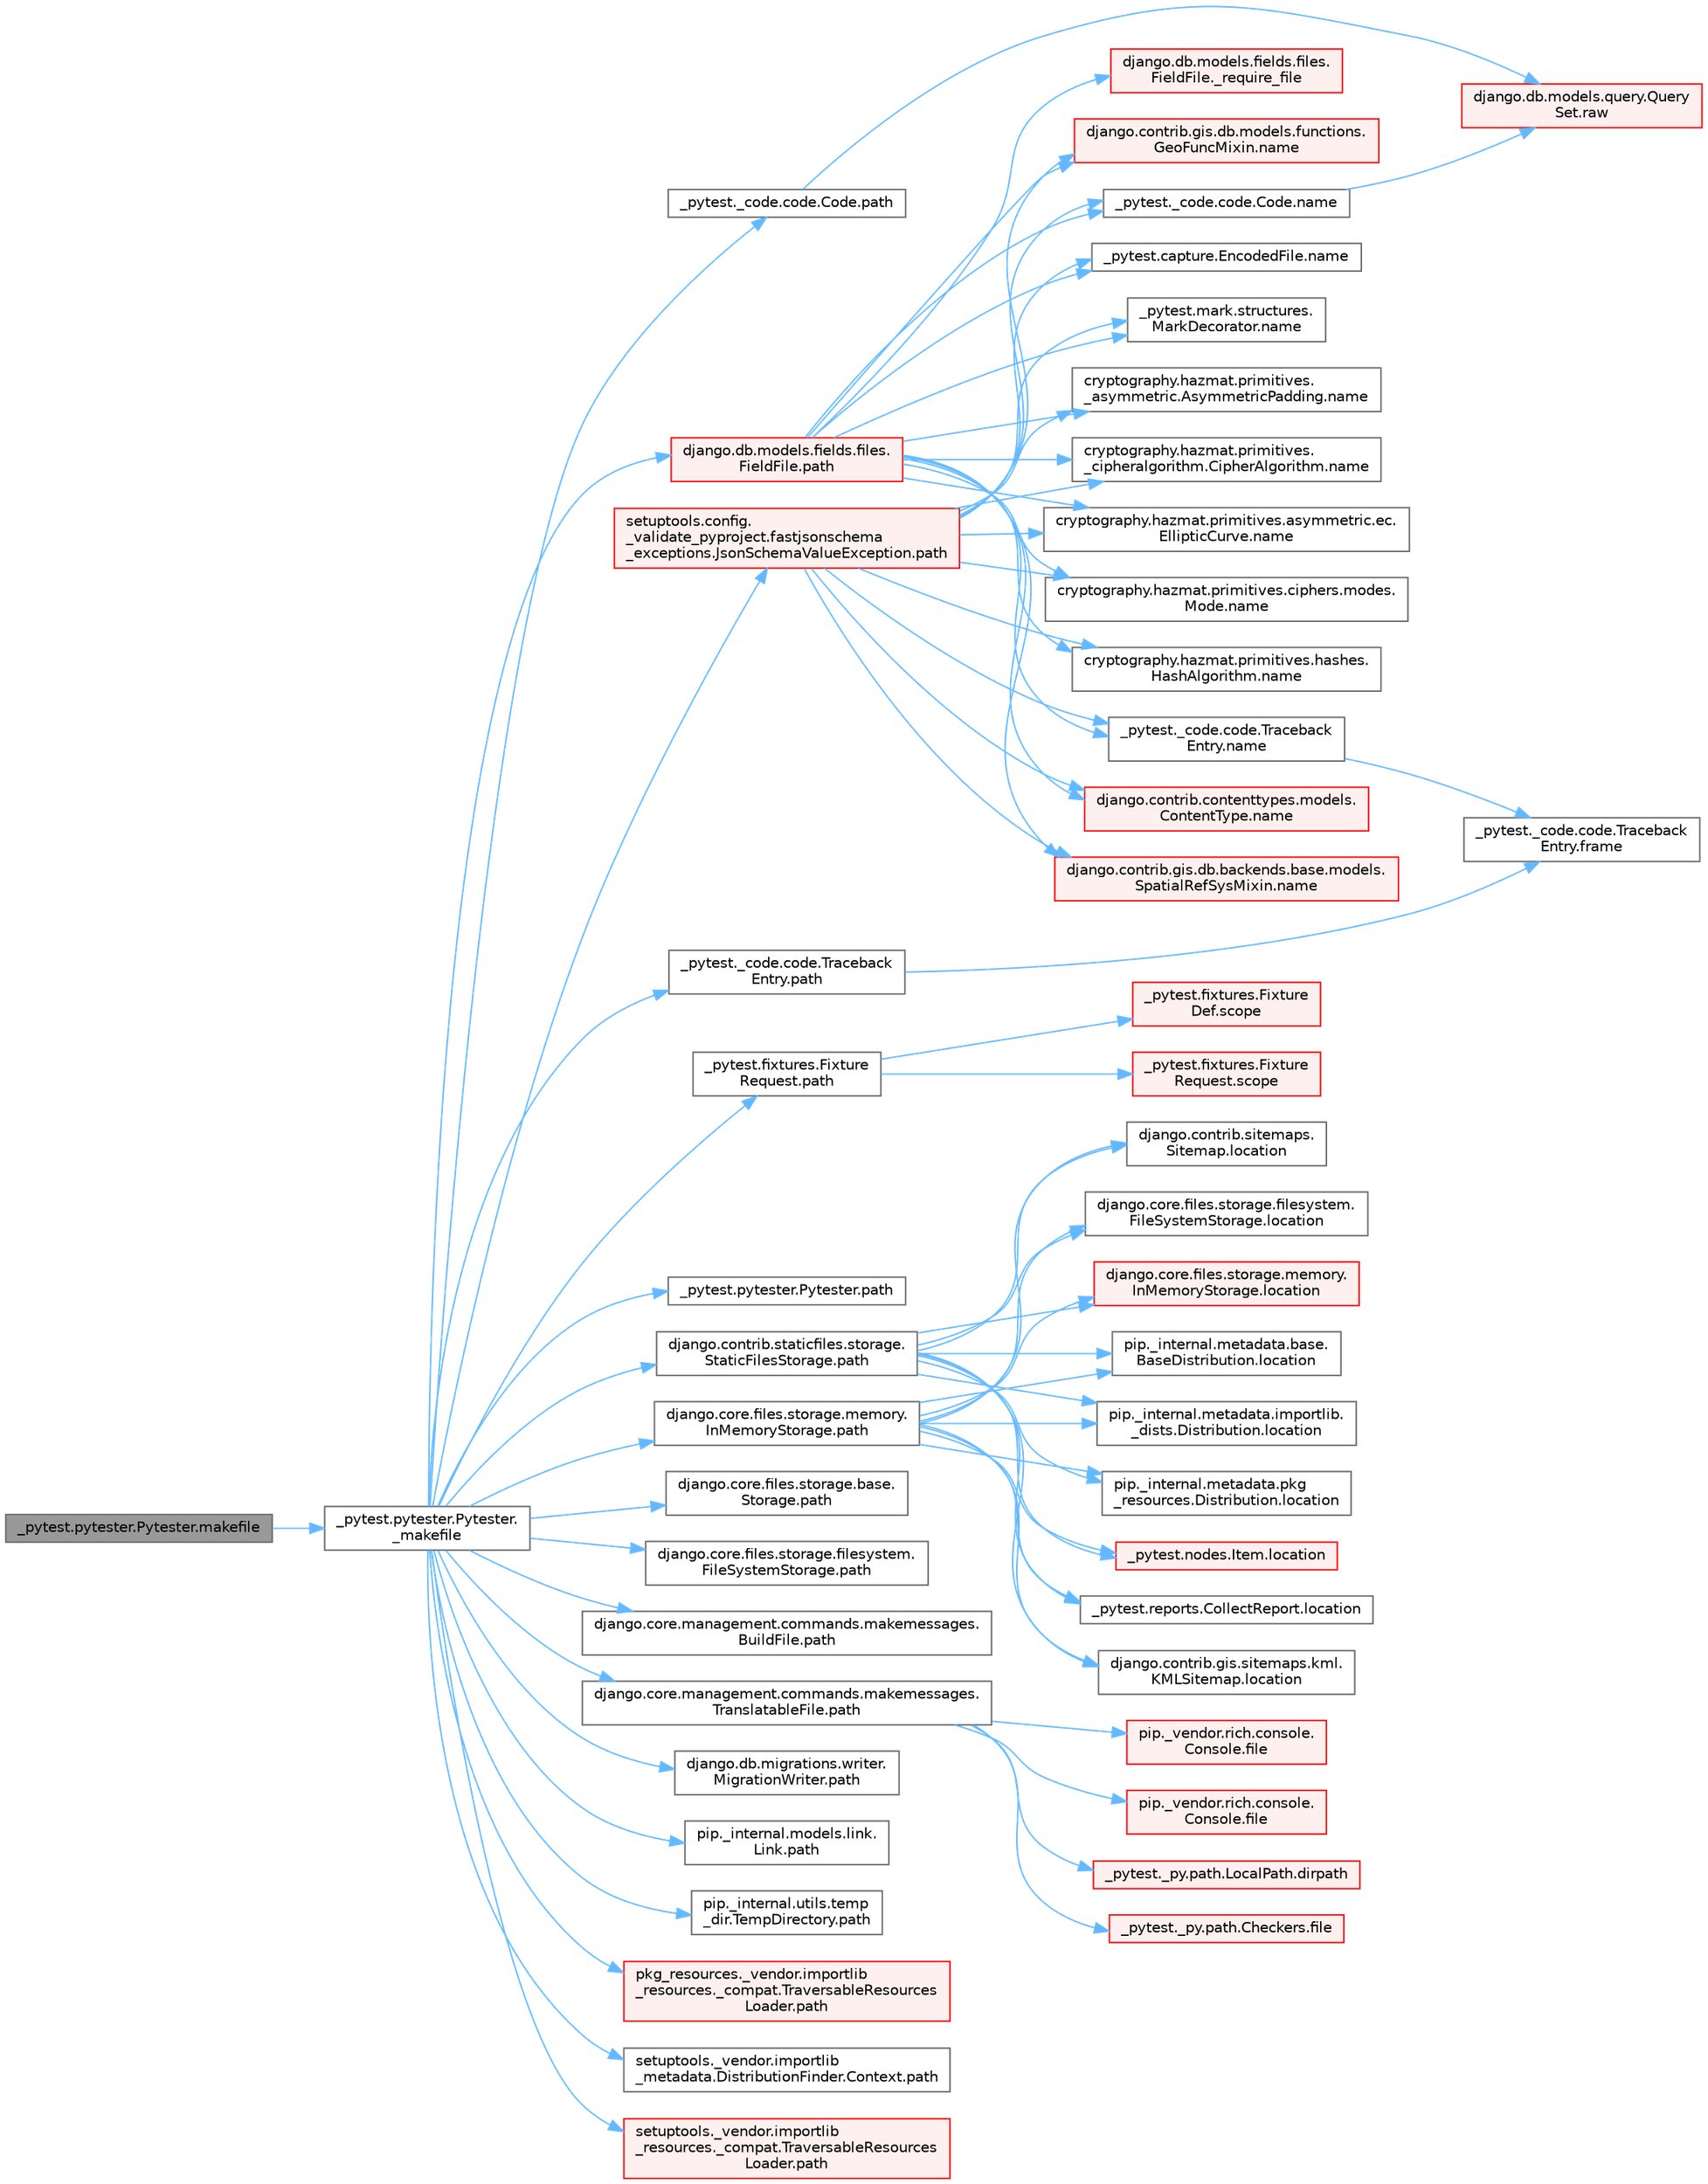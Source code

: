 digraph "_pytest.pytester.Pytester.makefile"
{
 // LATEX_PDF_SIZE
  bgcolor="transparent";
  edge [fontname=Helvetica,fontsize=10,labelfontname=Helvetica,labelfontsize=10];
  node [fontname=Helvetica,fontsize=10,shape=box,height=0.2,width=0.4];
  rankdir="LR";
  Node1 [id="Node000001",label="_pytest.pytester.Pytester.makefile",height=0.2,width=0.4,color="gray40", fillcolor="grey60", style="filled", fontcolor="black",tooltip=" "];
  Node1 -> Node2 [id="edge1_Node000001_Node000002",color="steelblue1",style="solid",tooltip=" "];
  Node2 [id="Node000002",label="_pytest.pytester.Pytester.\l_makefile",height=0.2,width=0.4,color="grey40", fillcolor="white", style="filled",URL="$class__pytest_1_1pytester_1_1_pytester.html#a7a55c8d58e26455aa4fa8bc9c5d692c6",tooltip=" "];
  Node2 -> Node3 [id="edge2_Node000002_Node000003",color="steelblue1",style="solid",tooltip=" "];
  Node3 [id="Node000003",label="_pytest._code.code.Code.path",height=0.2,width=0.4,color="grey40", fillcolor="white", style="filled",URL="$class__pytest_1_1__code_1_1code_1_1_code.html#a1dae55e90750fe77c7517f806a14d864",tooltip=" "];
  Node3 -> Node4 [id="edge3_Node000003_Node000004",color="steelblue1",style="solid",tooltip=" "];
  Node4 [id="Node000004",label="django.db.models.query.Query\lSet.raw",height=0.2,width=0.4,color="red", fillcolor="#FFF0F0", style="filled",URL="$classdjango_1_1db_1_1models_1_1query_1_1_query_set.html#abce199e3993658459fb2f7c2719daa45",tooltip="PUBLIC METHODS THAT RETURN A QUERYSET SUBCLASS #."];
  Node2 -> Node15 [id="edge4_Node000002_Node000015",color="steelblue1",style="solid",tooltip=" "];
  Node15 [id="Node000015",label="_pytest._code.code.Traceback\lEntry.path",height=0.2,width=0.4,color="grey40", fillcolor="white", style="filled",URL="$class__pytest_1_1__code_1_1code_1_1_traceback_entry.html#a5a88b9ae4623733566450a9e7d8387c0",tooltip=" "];
  Node15 -> Node16 [id="edge5_Node000015_Node000016",color="steelblue1",style="solid",tooltip=" "];
  Node16 [id="Node000016",label="_pytest._code.code.Traceback\lEntry.frame",height=0.2,width=0.4,color="grey40", fillcolor="white", style="filled",URL="$class__pytest_1_1__code_1_1code_1_1_traceback_entry.html#a8592e8aeeb3804602a1d6c85fc427f1b",tooltip=" "];
  Node2 -> Node17 [id="edge6_Node000002_Node000017",color="steelblue1",style="solid",tooltip=" "];
  Node17 [id="Node000017",label="_pytest.fixtures.Fixture\lRequest.path",height=0.2,width=0.4,color="grey40", fillcolor="white", style="filled",URL="$class__pytest_1_1fixtures_1_1_fixture_request.html#a6f6db59812d121b54cd67d5e434e1451",tooltip=" "];
  Node17 -> Node18 [id="edge7_Node000017_Node000018",color="steelblue1",style="solid",tooltip=" "];
  Node18 [id="Node000018",label="_pytest.fixtures.Fixture\lDef.scope",height=0.2,width=0.4,color="red", fillcolor="#FFF0F0", style="filled",URL="$class__pytest_1_1fixtures_1_1_fixture_def.html#a7631cdae842daae93780def0698acba2",tooltip=" "];
  Node17 -> Node22 [id="edge8_Node000017_Node000022",color="steelblue1",style="solid",tooltip=" "];
  Node22 [id="Node000022",label="_pytest.fixtures.Fixture\lRequest.scope",height=0.2,width=0.4,color="red", fillcolor="#FFF0F0", style="filled",URL="$class__pytest_1_1fixtures_1_1_fixture_request.html#acb5406ee9e8cf7147711b9314b6c951a",tooltip=" "];
  Node2 -> Node23 [id="edge9_Node000002_Node000023",color="steelblue1",style="solid",tooltip=" "];
  Node23 [id="Node000023",label="_pytest.pytester.Pytester.path",height=0.2,width=0.4,color="grey40", fillcolor="white", style="filled",URL="$class__pytest_1_1pytester_1_1_pytester.html#a403c804f74a87f5e5705774fa896cc1f",tooltip=" "];
  Node2 -> Node24 [id="edge10_Node000002_Node000024",color="steelblue1",style="solid",tooltip=" "];
  Node24 [id="Node000024",label="django.contrib.staticfiles.storage.\lStaticFilesStorage.path",height=0.2,width=0.4,color="grey40", fillcolor="white", style="filled",URL="$classdjango_1_1contrib_1_1staticfiles_1_1storage_1_1_static_files_storage.html#a4e96cc92fbde7423d1b74f3a50fc0bf6",tooltip=" "];
  Node24 -> Node25 [id="edge11_Node000024_Node000025",color="steelblue1",style="solid",tooltip=" "];
  Node25 [id="Node000025",label="_pytest.nodes.Item.location",height=0.2,width=0.4,color="red", fillcolor="#FFF0F0", style="filled",URL="$class__pytest_1_1nodes_1_1_item.html#a09cd5bab99de1b92a3aa6f76ba8aa206",tooltip=" "];
  Node24 -> Node36 [id="edge12_Node000024_Node000036",color="steelblue1",style="solid",tooltip=" "];
  Node36 [id="Node000036",label="_pytest.reports.CollectReport.location",height=0.2,width=0.4,color="grey40", fillcolor="white", style="filled",URL="$class__pytest_1_1reports_1_1_collect_report.html#a3df6c3a6598c22fd46d30789b1a43393",tooltip=" "];
  Node24 -> Node37 [id="edge13_Node000024_Node000037",color="steelblue1",style="solid",tooltip=" "];
  Node37 [id="Node000037",label="django.contrib.gis.sitemaps.kml.\lKMLSitemap.location",height=0.2,width=0.4,color="grey40", fillcolor="white", style="filled",URL="$classdjango_1_1contrib_1_1gis_1_1sitemaps_1_1kml_1_1_k_m_l_sitemap.html#aeae9b718dc149bb1b470a9c52ac5628f",tooltip=" "];
  Node24 -> Node38 [id="edge14_Node000024_Node000038",color="steelblue1",style="solid",tooltip=" "];
  Node38 [id="Node000038",label="django.contrib.sitemaps.\lSitemap.location",height=0.2,width=0.4,color="grey40", fillcolor="white", style="filled",URL="$classdjango_1_1contrib_1_1sitemaps_1_1_sitemap.html#aa50de5996662f62a25b44d826e56f3d1",tooltip=" "];
  Node24 -> Node39 [id="edge15_Node000024_Node000039",color="steelblue1",style="solid",tooltip=" "];
  Node39 [id="Node000039",label="django.core.files.storage.filesystem.\lFileSystemStorage.location",height=0.2,width=0.4,color="grey40", fillcolor="white", style="filled",URL="$classdjango_1_1core_1_1files_1_1storage_1_1filesystem_1_1_file_system_storage.html#a96c687dfbe5a613789ce671d432b4e05",tooltip=" "];
  Node24 -> Node40 [id="edge16_Node000024_Node000040",color="steelblue1",style="solid",tooltip=" "];
  Node40 [id="Node000040",label="django.core.files.storage.memory.\lInMemoryStorage.location",height=0.2,width=0.4,color="red", fillcolor="#FFF0F0", style="filled",URL="$classdjango_1_1core_1_1files_1_1storage_1_1memory_1_1_in_memory_storage.html#ac07879a754326faa2de48cb4929aec21",tooltip=" "];
  Node24 -> Node473 [id="edge17_Node000024_Node000473",color="steelblue1",style="solid",tooltip=" "];
  Node473 [id="Node000473",label="pip._internal.metadata.base.\lBaseDistribution.location",height=0.2,width=0.4,color="grey40", fillcolor="white", style="filled",URL="$classpip_1_1__internal_1_1metadata_1_1base_1_1_base_distribution.html#af41d226a9fda04459c2e55c71152b3b0",tooltip=" "];
  Node24 -> Node474 [id="edge18_Node000024_Node000474",color="steelblue1",style="solid",tooltip=" "];
  Node474 [id="Node000474",label="pip._internal.metadata.importlib.\l_dists.Distribution.location",height=0.2,width=0.4,color="grey40", fillcolor="white", style="filled",URL="$classpip_1_1__internal_1_1metadata_1_1importlib_1_1__dists_1_1_distribution.html#a501af487c943a5f3c1caf6464b7b7abf",tooltip=" "];
  Node24 -> Node475 [id="edge19_Node000024_Node000475",color="steelblue1",style="solid",tooltip=" "];
  Node475 [id="Node000475",label="pip._internal.metadata.pkg\l_resources.Distribution.location",height=0.2,width=0.4,color="grey40", fillcolor="white", style="filled",URL="$classpip_1_1__internal_1_1metadata_1_1pkg__resources_1_1_distribution.html#a0f2f12c49a237ef615c9763d10b66e6b",tooltip=" "];
  Node2 -> Node470 [id="edge20_Node000002_Node000470",color="steelblue1",style="solid",tooltip=" "];
  Node470 [id="Node000470",label="django.core.files.storage.base.\lStorage.path",height=0.2,width=0.4,color="grey40", fillcolor="white", style="filled",URL="$classdjango_1_1core_1_1files_1_1storage_1_1base_1_1_storage.html#a9be8d49a55131dbbab2c5fd57f7e772c",tooltip=" "];
  Node2 -> Node471 [id="edge21_Node000002_Node000471",color="steelblue1",style="solid",tooltip=" "];
  Node471 [id="Node000471",label="django.core.files.storage.filesystem.\lFileSystemStorage.path",height=0.2,width=0.4,color="grey40", fillcolor="white", style="filled",URL="$classdjango_1_1core_1_1files_1_1storage_1_1filesystem_1_1_file_system_storage.html#abf8a7e88eedec3e1b2ea965cc0858d17",tooltip=" "];
  Node2 -> Node472 [id="edge22_Node000002_Node000472",color="steelblue1",style="solid",tooltip=" "];
  Node472 [id="Node000472",label="django.core.files.storage.memory.\lInMemoryStorage.path",height=0.2,width=0.4,color="grey40", fillcolor="white", style="filled",URL="$classdjango_1_1core_1_1files_1_1storage_1_1memory_1_1_in_memory_storage.html#a466c8e28fd11839318d2e4454b8ef89f",tooltip=" "];
  Node472 -> Node25 [id="edge23_Node000472_Node000025",color="steelblue1",style="solid",tooltip=" "];
  Node472 -> Node36 [id="edge24_Node000472_Node000036",color="steelblue1",style="solid",tooltip=" "];
  Node472 -> Node37 [id="edge25_Node000472_Node000037",color="steelblue1",style="solid",tooltip=" "];
  Node472 -> Node38 [id="edge26_Node000472_Node000038",color="steelblue1",style="solid",tooltip=" "];
  Node472 -> Node39 [id="edge27_Node000472_Node000039",color="steelblue1",style="solid",tooltip=" "];
  Node472 -> Node40 [id="edge28_Node000472_Node000040",color="steelblue1",style="solid",tooltip=" "];
  Node472 -> Node473 [id="edge29_Node000472_Node000473",color="steelblue1",style="solid",tooltip=" "];
  Node472 -> Node474 [id="edge30_Node000472_Node000474",color="steelblue1",style="solid",tooltip=" "];
  Node472 -> Node475 [id="edge31_Node000472_Node000475",color="steelblue1",style="solid",tooltip=" "];
  Node2 -> Node476 [id="edge32_Node000002_Node000476",color="steelblue1",style="solid",tooltip=" "];
  Node476 [id="Node000476",label="django.core.management.commands.makemessages.\lBuildFile.path",height=0.2,width=0.4,color="grey40", fillcolor="white", style="filled",URL="$classdjango_1_1core_1_1management_1_1commands_1_1makemessages_1_1_build_file.html#ac06388718e902543bc00a7c6565105fc",tooltip=" "];
  Node2 -> Node477 [id="edge33_Node000002_Node000477",color="steelblue1",style="solid",tooltip=" "];
  Node477 [id="Node000477",label="django.core.management.commands.makemessages.\lTranslatableFile.path",height=0.2,width=0.4,color="grey40", fillcolor="white", style="filled",URL="$classdjango_1_1core_1_1management_1_1commands_1_1makemessages_1_1_translatable_file.html#ad851d5e6b8a65f5915ccfd4a30fb8026",tooltip=" "];
  Node477 -> Node222 [id="edge34_Node000477_Node000222",color="steelblue1",style="solid",tooltip=" "];
  Node222 [id="Node000222",label="_pytest._py.path.LocalPath.dirpath",height=0.2,width=0.4,color="red", fillcolor="#FFF0F0", style="filled",URL="$class__pytest_1_1__py_1_1path_1_1_local_path.html#aa8766bdaffd39f928eaae6f30b741b05",tooltip=" "];
  Node477 -> Node211 [id="edge35_Node000477_Node000211",color="steelblue1",style="solid",tooltip=" "];
  Node211 [id="Node000211",label="_pytest._py.path.Checkers.file",height=0.2,width=0.4,color="red", fillcolor="#FFF0F0", style="filled",URL="$class__pytest_1_1__py_1_1path_1_1_checkers.html#a53705ca38cbf2fb29d34914af4b5003d",tooltip=" "];
  Node477 -> Node213 [id="edge36_Node000477_Node000213",color="steelblue1",style="solid",tooltip=" "];
  Node213 [id="Node000213",label="pip._vendor.rich.console.\lConsole.file",height=0.2,width=0.4,color="red", fillcolor="#FFF0F0", style="filled",URL="$classpip_1_1__vendor_1_1rich_1_1console_1_1_console.html#af37c1c8bfe4a9b4dcd3b0ff2d14357bf",tooltip=" "];
  Node477 -> Node214 [id="edge37_Node000477_Node000214",color="steelblue1",style="solid",tooltip=" "];
  Node214 [id="Node000214",label="pip._vendor.rich.console.\lConsole.file",height=0.2,width=0.4,color="red", fillcolor="#FFF0F0", style="filled",URL="$classpip_1_1__vendor_1_1rich_1_1console_1_1_console.html#aeea14249658b94049a5be89c15fd5bc1",tooltip=" "];
  Node2 -> Node478 [id="edge38_Node000002_Node000478",color="steelblue1",style="solid",tooltip=" "];
  Node478 [id="Node000478",label="django.db.migrations.writer.\lMigrationWriter.path",height=0.2,width=0.4,color="grey40", fillcolor="white", style="filled",URL="$classdjango_1_1db_1_1migrations_1_1writer_1_1_migration_writer.html#a45469d67e8f80996c982470d36136184",tooltip=" "];
  Node2 -> Node479 [id="edge39_Node000002_Node000479",color="steelblue1",style="solid",tooltip=" "];
  Node479 [id="Node000479",label="django.db.models.fields.files.\lFieldFile.path",height=0.2,width=0.4,color="red", fillcolor="#FFF0F0", style="filled",URL="$classdjango_1_1db_1_1models_1_1fields_1_1files_1_1_field_file.html#ae91c4ed0643fb9bd8959d0db8eb44f80",tooltip=" "];
  Node479 -> Node480 [id="edge40_Node000479_Node000480",color="steelblue1",style="solid",tooltip=" "];
  Node480 [id="Node000480",label="django.db.models.fields.files.\lFieldFile._require_file",height=0.2,width=0.4,color="red", fillcolor="#FFF0F0", style="filled",URL="$classdjango_1_1db_1_1models_1_1fields_1_1files_1_1_field_file.html#a1cac893f5b8a18de2457265f1bf93b47",tooltip=" "];
  Node479 -> Node398 [id="edge41_Node000479_Node000398",color="steelblue1",style="solid",tooltip=" "];
  Node398 [id="Node000398",label="_pytest._code.code.Code.name",height=0.2,width=0.4,color="grey40", fillcolor="white", style="filled",URL="$class__pytest_1_1__code_1_1code_1_1_code.html#a1f3cbc53ca6df4a1bab12183694b6e78",tooltip=" "];
  Node398 -> Node4 [id="edge42_Node000398_Node000004",color="steelblue1",style="solid",tooltip=" "];
  Node479 -> Node399 [id="edge43_Node000479_Node000399",color="steelblue1",style="solid",tooltip=" "];
  Node399 [id="Node000399",label="_pytest._code.code.Traceback\lEntry.name",height=0.2,width=0.4,color="grey40", fillcolor="white", style="filled",URL="$class__pytest_1_1__code_1_1code_1_1_traceback_entry.html#a106b95c0753f41669fbfb8ee4c11ad3d",tooltip=" "];
  Node399 -> Node16 [id="edge44_Node000399_Node000016",color="steelblue1",style="solid",tooltip=" "];
  Node479 -> Node400 [id="edge45_Node000479_Node000400",color="steelblue1",style="solid",tooltip=" "];
  Node400 [id="Node000400",label="_pytest.capture.EncodedFile.name",height=0.2,width=0.4,color="grey40", fillcolor="white", style="filled",URL="$class__pytest_1_1capture_1_1_encoded_file.html#a738c73b5de21c7261d9e51f71e4f0397",tooltip=" "];
  Node479 -> Node401 [id="edge46_Node000479_Node000401",color="steelblue1",style="solid",tooltip=" "];
  Node401 [id="Node000401",label="_pytest.mark.structures.\lMarkDecorator.name",height=0.2,width=0.4,color="grey40", fillcolor="white", style="filled",URL="$class__pytest_1_1mark_1_1structures_1_1_mark_decorator.html#ae8f66760cda125450e0e3bd38689c72f",tooltip=" "];
  Node479 -> Node402 [id="edge47_Node000479_Node000402",color="steelblue1",style="solid",tooltip=" "];
  Node402 [id="Node000402",label="cryptography.hazmat.primitives.\l_asymmetric.AsymmetricPadding.name",height=0.2,width=0.4,color="grey40", fillcolor="white", style="filled",URL="$classcryptography_1_1hazmat_1_1primitives_1_1__asymmetric_1_1_asymmetric_padding.html#a8f72e8284cb336861a873ed5ce0e39b5",tooltip=" "];
  Node479 -> Node403 [id="edge48_Node000479_Node000403",color="steelblue1",style="solid",tooltip=" "];
  Node403 [id="Node000403",label="cryptography.hazmat.primitives.\l_cipheralgorithm.CipherAlgorithm.name",height=0.2,width=0.4,color="grey40", fillcolor="white", style="filled",URL="$classcryptography_1_1hazmat_1_1primitives_1_1__cipheralgorithm_1_1_cipher_algorithm.html#a50567a5c3388450ab7aa883ab34a1ac7",tooltip=" "];
  Node479 -> Node404 [id="edge49_Node000479_Node000404",color="steelblue1",style="solid",tooltip=" "];
  Node404 [id="Node000404",label="cryptography.hazmat.primitives.asymmetric.ec.\lEllipticCurve.name",height=0.2,width=0.4,color="grey40", fillcolor="white", style="filled",URL="$classcryptography_1_1hazmat_1_1primitives_1_1asymmetric_1_1ec_1_1_elliptic_curve.html#a2775c4e945309a6c7ea33dace1698a60",tooltip=" "];
  Node479 -> Node405 [id="edge50_Node000479_Node000405",color="steelblue1",style="solid",tooltip=" "];
  Node405 [id="Node000405",label="cryptography.hazmat.primitives.ciphers.modes.\lMode.name",height=0.2,width=0.4,color="grey40", fillcolor="white", style="filled",URL="$classcryptography_1_1hazmat_1_1primitives_1_1ciphers_1_1modes_1_1_mode.html#a99d93fd1370a2abbb5bb5cffbd5ff0f7",tooltip=" "];
  Node479 -> Node406 [id="edge51_Node000479_Node000406",color="steelblue1",style="solid",tooltip=" "];
  Node406 [id="Node000406",label="cryptography.hazmat.primitives.hashes.\lHashAlgorithm.name",height=0.2,width=0.4,color="grey40", fillcolor="white", style="filled",URL="$classcryptography_1_1hazmat_1_1primitives_1_1hashes_1_1_hash_algorithm.html#a42c7e1582d9b46a015774af9e5cbbb0b",tooltip=" "];
  Node479 -> Node407 [id="edge52_Node000479_Node000407",color="steelblue1",style="solid",tooltip=" "];
  Node407 [id="Node000407",label="django.contrib.contenttypes.models.\lContentType.name",height=0.2,width=0.4,color="red", fillcolor="#FFF0F0", style="filled",URL="$classdjango_1_1contrib_1_1contenttypes_1_1models_1_1_content_type.html#a305b62f56597bb2e4823dcf5e6ccdcf8",tooltip=" "];
  Node479 -> Node409 [id="edge53_Node000479_Node000409",color="steelblue1",style="solid",tooltip=" "];
  Node409 [id="Node000409",label="django.contrib.gis.db.backends.base.models.\lSpatialRefSysMixin.name",height=0.2,width=0.4,color="red", fillcolor="#FFF0F0", style="filled",URL="$classdjango_1_1contrib_1_1gis_1_1db_1_1backends_1_1base_1_1models_1_1_spatial_ref_sys_mixin.html#a56fe36e786b49160249395f453dd1cab",tooltip=" "];
  Node479 -> Node410 [id="edge54_Node000479_Node000410",color="steelblue1",style="solid",tooltip=" "];
  Node410 [id="Node000410",label="django.contrib.gis.db.models.functions.\lGeoFuncMixin.name",height=0.2,width=0.4,color="red", fillcolor="#FFF0F0", style="filled",URL="$classdjango_1_1contrib_1_1gis_1_1db_1_1models_1_1functions_1_1_geo_func_mixin.html#adeeb6b2c9db337396468712e919af622",tooltip=" "];
  Node2 -> Node575 [id="edge55_Node000002_Node000575",color="steelblue1",style="solid",tooltip=" "];
  Node575 [id="Node000575",label="pip._internal.models.link.\lLink.path",height=0.2,width=0.4,color="grey40", fillcolor="white", style="filled",URL="$classpip_1_1__internal_1_1models_1_1link_1_1_link.html#a30f454216dcb615e3ed986238490f180",tooltip=" "];
  Node2 -> Node576 [id="edge56_Node000002_Node000576",color="steelblue1",style="solid",tooltip=" "];
  Node576 [id="Node000576",label="pip._internal.utils.temp\l_dir.TempDirectory.path",height=0.2,width=0.4,color="grey40", fillcolor="white", style="filled",URL="$classpip_1_1__internal_1_1utils_1_1temp__dir_1_1_temp_directory.html#afe6b2d95c070c6570957de5696ff3a6e",tooltip=" "];
  Node2 -> Node577 [id="edge57_Node000002_Node000577",color="steelblue1",style="solid",tooltip=" "];
  Node577 [id="Node000577",label="pkg_resources._vendor.importlib\l_resources._compat.TraversableResources\lLoader.path",height=0.2,width=0.4,color="red", fillcolor="#FFF0F0", style="filled",URL="$classpkg__resources_1_1__vendor_1_1importlib__resources_1_1__compat_1_1_traversable_resources_loader.html#acfc17872a53cbe02f6c34eda2bb162f2",tooltip=" "];
  Node2 -> Node579 [id="edge58_Node000002_Node000579",color="steelblue1",style="solid",tooltip=" "];
  Node579 [id="Node000579",label="setuptools._vendor.importlib\l_metadata.DistributionFinder.Context.path",height=0.2,width=0.4,color="grey40", fillcolor="white", style="filled",URL="$classsetuptools_1_1__vendor_1_1importlib__metadata_1_1_distribution_finder_1_1_context.html#a84a429ddce40738ea5c0edb53799ee8d",tooltip=" "];
  Node2 -> Node580 [id="edge59_Node000002_Node000580",color="steelblue1",style="solid",tooltip=" "];
  Node580 [id="Node000580",label="setuptools._vendor.importlib\l_resources._compat.TraversableResources\lLoader.path",height=0.2,width=0.4,color="red", fillcolor="#FFF0F0", style="filled",URL="$classsetuptools_1_1__vendor_1_1importlib__resources_1_1__compat_1_1_traversable_resources_loader.html#a9b9cf5b6723d48f7a779b6ae71d53699",tooltip=" "];
  Node2 -> Node581 [id="edge60_Node000002_Node000581",color="steelblue1",style="solid",tooltip=" "];
  Node581 [id="Node000581",label="setuptools.config.\l_validate_pyproject.fastjsonschema\l_exceptions.JsonSchemaValueException.path",height=0.2,width=0.4,color="red", fillcolor="#FFF0F0", style="filled",URL="$classsetuptools_1_1config_1_1__validate__pyproject_1_1fastjsonschema__exceptions_1_1_json_schema_value_exception.html#a59179b3d1dc16c7087530bbc10bcf857",tooltip=" "];
  Node581 -> Node398 [id="edge61_Node000581_Node000398",color="steelblue1",style="solid",tooltip=" "];
  Node581 -> Node399 [id="edge62_Node000581_Node000399",color="steelblue1",style="solid",tooltip=" "];
  Node581 -> Node400 [id="edge63_Node000581_Node000400",color="steelblue1",style="solid",tooltip=" "];
  Node581 -> Node401 [id="edge64_Node000581_Node000401",color="steelblue1",style="solid",tooltip=" "];
  Node581 -> Node402 [id="edge65_Node000581_Node000402",color="steelblue1",style="solid",tooltip=" "];
  Node581 -> Node403 [id="edge66_Node000581_Node000403",color="steelblue1",style="solid",tooltip=" "];
  Node581 -> Node404 [id="edge67_Node000581_Node000404",color="steelblue1",style="solid",tooltip=" "];
  Node581 -> Node405 [id="edge68_Node000581_Node000405",color="steelblue1",style="solid",tooltip=" "];
  Node581 -> Node406 [id="edge69_Node000581_Node000406",color="steelblue1",style="solid",tooltip=" "];
  Node581 -> Node407 [id="edge70_Node000581_Node000407",color="steelblue1",style="solid",tooltip=" "];
  Node581 -> Node409 [id="edge71_Node000581_Node000409",color="steelblue1",style="solid",tooltip=" "];
  Node581 -> Node410 [id="edge72_Node000581_Node000410",color="steelblue1",style="solid",tooltip=" "];
}
